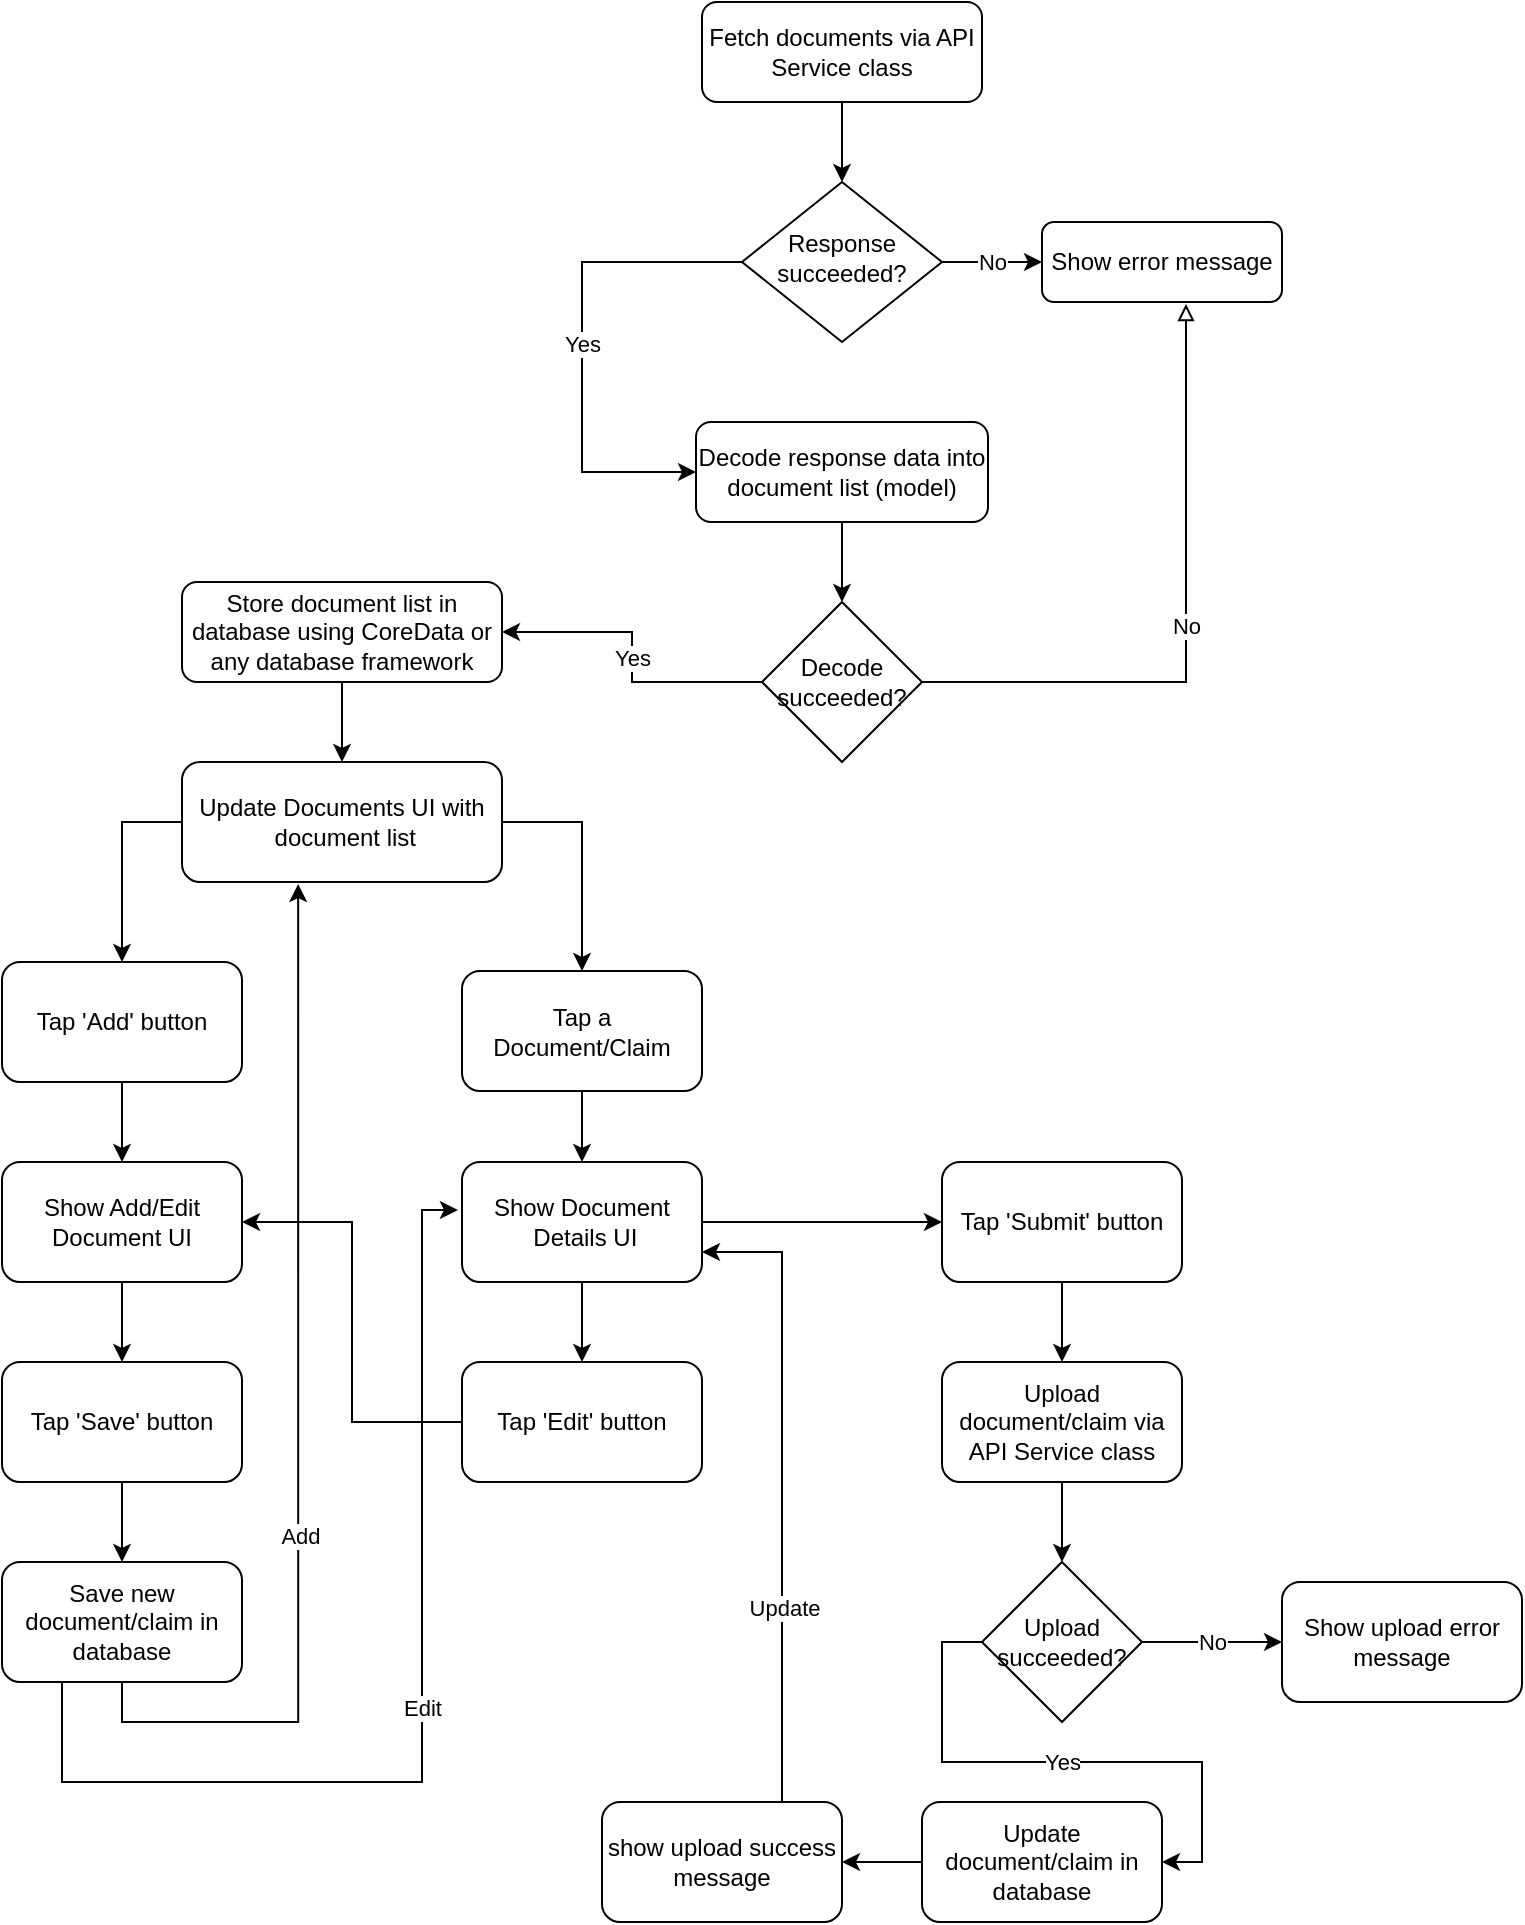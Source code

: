 <mxfile version="21.1.7" type="github">
  <diagram id="C5RBs43oDa-KdzZeNtuy" name="Page-1">
    <mxGraphModel dx="2714" dy="970" grid="1" gridSize="10" guides="1" tooltips="1" connect="1" arrows="1" fold="1" page="1" pageScale="1" pageWidth="827" pageHeight="1169" math="0" shadow="0">
      <root>
        <mxCell id="WIyWlLk6GJQsqaUBKTNV-0" />
        <mxCell id="WIyWlLk6GJQsqaUBKTNV-1" parent="WIyWlLk6GJQsqaUBKTNV-0" />
        <mxCell id="iLs9K4WOvf6IX4Dwu-k7-68" value="No" style="edgeStyle=orthogonalEdgeStyle;rounded=0;orthogonalLoop=1;jettySize=auto;html=1;exitX=1;exitY=0.5;exitDx=0;exitDy=0;entryX=0;entryY=0.5;entryDx=0;entryDy=0;" edge="1" parent="WIyWlLk6GJQsqaUBKTNV-1" source="WIyWlLk6GJQsqaUBKTNV-6" target="WIyWlLk6GJQsqaUBKTNV-7">
          <mxGeometry relative="1" as="geometry" />
        </mxCell>
        <mxCell id="iLs9K4WOvf6IX4Dwu-k7-71" value="Yes&lt;br&gt;" style="edgeStyle=orthogonalEdgeStyle;rounded=0;orthogonalLoop=1;jettySize=auto;html=1;exitX=0;exitY=0.5;exitDx=0;exitDy=0;entryX=0;entryY=0.5;entryDx=0;entryDy=0;" edge="1" parent="WIyWlLk6GJQsqaUBKTNV-1" source="WIyWlLk6GJQsqaUBKTNV-6" target="iLs9K4WOvf6IX4Dwu-k7-12">
          <mxGeometry relative="1" as="geometry">
            <mxPoint x="300" y="280" as="targetPoint" />
            <Array as="points">
              <mxPoint x="300" y="170" />
              <mxPoint x="300" y="275" />
            </Array>
          </mxGeometry>
        </mxCell>
        <mxCell id="WIyWlLk6GJQsqaUBKTNV-6" value="Response succeeded?" style="rhombus;whiteSpace=wrap;html=1;shadow=0;fontFamily=Helvetica;fontSize=12;align=center;strokeWidth=1;spacing=6;spacingTop=-4;" parent="WIyWlLk6GJQsqaUBKTNV-1" vertex="1">
          <mxGeometry x="380" y="130" width="100" height="80" as="geometry" />
        </mxCell>
        <mxCell id="WIyWlLk6GJQsqaUBKTNV-7" value="Show error message" style="rounded=1;whiteSpace=wrap;html=1;fontSize=12;glass=0;strokeWidth=1;shadow=0;" parent="WIyWlLk6GJQsqaUBKTNV-1" vertex="1">
          <mxGeometry x="530" y="150" width="120" height="40" as="geometry" />
        </mxCell>
        <mxCell id="iLs9K4WOvf6IX4Dwu-k7-67" style="edgeStyle=orthogonalEdgeStyle;rounded=0;orthogonalLoop=1;jettySize=auto;html=1;exitX=0.5;exitY=1;exitDx=0;exitDy=0;entryX=0.5;entryY=0;entryDx=0;entryDy=0;" edge="1" parent="WIyWlLk6GJQsqaUBKTNV-1" source="iLs9K4WOvf6IX4Dwu-k7-0" target="WIyWlLk6GJQsqaUBKTNV-6">
          <mxGeometry relative="1" as="geometry" />
        </mxCell>
        <mxCell id="iLs9K4WOvf6IX4Dwu-k7-0" value="Fetch documents via API Service class" style="rounded=1;whiteSpace=wrap;html=1;" vertex="1" parent="WIyWlLk6GJQsqaUBKTNV-1">
          <mxGeometry x="360" y="40" width="140" height="50" as="geometry" />
        </mxCell>
        <mxCell id="iLs9K4WOvf6IX4Dwu-k7-2" style="edgeStyle=orthogonalEdgeStyle;rounded=0;orthogonalLoop=1;jettySize=auto;html=1;exitX=0.5;exitY=1;exitDx=0;exitDy=0;" edge="1" parent="WIyWlLk6GJQsqaUBKTNV-1" source="WIyWlLk6GJQsqaUBKTNV-6" target="WIyWlLk6GJQsqaUBKTNV-6">
          <mxGeometry relative="1" as="geometry" />
        </mxCell>
        <mxCell id="iLs9K4WOvf6IX4Dwu-k7-70" style="edgeStyle=orthogonalEdgeStyle;rounded=0;orthogonalLoop=1;jettySize=auto;html=1;exitX=0.5;exitY=1;exitDx=0;exitDy=0;" edge="1" parent="WIyWlLk6GJQsqaUBKTNV-1" source="iLs9K4WOvf6IX4Dwu-k7-12" target="iLs9K4WOvf6IX4Dwu-k7-14">
          <mxGeometry relative="1" as="geometry" />
        </mxCell>
        <mxCell id="iLs9K4WOvf6IX4Dwu-k7-12" value="Decode response data into document list (model)" style="rounded=1;whiteSpace=wrap;html=1;" vertex="1" parent="WIyWlLk6GJQsqaUBKTNV-1">
          <mxGeometry x="357" y="250" width="146" height="50" as="geometry" />
        </mxCell>
        <mxCell id="iLs9K4WOvf6IX4Dwu-k7-36" value="Yes" style="edgeStyle=orthogonalEdgeStyle;rounded=0;orthogonalLoop=1;jettySize=auto;html=1;exitX=0;exitY=0.5;exitDx=0;exitDy=0;entryX=1;entryY=0.5;entryDx=0;entryDy=0;" edge="1" parent="WIyWlLk6GJQsqaUBKTNV-1" source="iLs9K4WOvf6IX4Dwu-k7-14" target="iLs9K4WOvf6IX4Dwu-k7-15">
          <mxGeometry relative="1" as="geometry" />
        </mxCell>
        <mxCell id="iLs9K4WOvf6IX4Dwu-k7-14" value="Decode succeeded?" style="rhombus;whiteSpace=wrap;html=1;" vertex="1" parent="WIyWlLk6GJQsqaUBKTNV-1">
          <mxGeometry x="390" y="340" width="80" height="80" as="geometry" />
        </mxCell>
        <mxCell id="iLs9K4WOvf6IX4Dwu-k7-37" style="edgeStyle=orthogonalEdgeStyle;rounded=0;orthogonalLoop=1;jettySize=auto;html=1;exitX=0.5;exitY=1;exitDx=0;exitDy=0;entryX=0.5;entryY=0;entryDx=0;entryDy=0;" edge="1" parent="WIyWlLk6GJQsqaUBKTNV-1" source="iLs9K4WOvf6IX4Dwu-k7-15" target="iLs9K4WOvf6IX4Dwu-k7-16">
          <mxGeometry relative="1" as="geometry" />
        </mxCell>
        <mxCell id="iLs9K4WOvf6IX4Dwu-k7-15" value="Store document list in database using CoreData or any database framework" style="rounded=1;whiteSpace=wrap;html=1;" vertex="1" parent="WIyWlLk6GJQsqaUBKTNV-1">
          <mxGeometry x="100" y="330" width="160" height="50" as="geometry" />
        </mxCell>
        <mxCell id="iLs9K4WOvf6IX4Dwu-k7-38" style="edgeStyle=orthogonalEdgeStyle;rounded=0;orthogonalLoop=1;jettySize=auto;html=1;exitX=0;exitY=0.5;exitDx=0;exitDy=0;entryX=0.5;entryY=0;entryDx=0;entryDy=0;" edge="1" parent="WIyWlLk6GJQsqaUBKTNV-1" source="iLs9K4WOvf6IX4Dwu-k7-16" target="iLs9K4WOvf6IX4Dwu-k7-19">
          <mxGeometry relative="1" as="geometry">
            <mxPoint x="40" y="450" as="targetPoint" />
          </mxGeometry>
        </mxCell>
        <mxCell id="iLs9K4WOvf6IX4Dwu-k7-39" style="edgeStyle=orthogonalEdgeStyle;rounded=0;orthogonalLoop=1;jettySize=auto;html=1;exitX=1;exitY=0.5;exitDx=0;exitDy=0;" edge="1" parent="WIyWlLk6GJQsqaUBKTNV-1" source="iLs9K4WOvf6IX4Dwu-k7-16" target="iLs9K4WOvf6IX4Dwu-k7-21">
          <mxGeometry relative="1" as="geometry">
            <mxPoint x="320" y="450" as="targetPoint" />
          </mxGeometry>
        </mxCell>
        <mxCell id="iLs9K4WOvf6IX4Dwu-k7-16" value="Update Documents UI with &amp;nbsp;document list" style="rounded=1;whiteSpace=wrap;html=1;" vertex="1" parent="WIyWlLk6GJQsqaUBKTNV-1">
          <mxGeometry x="100" y="420" width="160" height="60" as="geometry" />
        </mxCell>
        <mxCell id="iLs9K4WOvf6IX4Dwu-k7-40" style="edgeStyle=orthogonalEdgeStyle;rounded=0;orthogonalLoop=1;jettySize=auto;html=1;exitX=0.5;exitY=1;exitDx=0;exitDy=0;entryX=0.5;entryY=0;entryDx=0;entryDy=0;" edge="1" parent="WIyWlLk6GJQsqaUBKTNV-1" source="iLs9K4WOvf6IX4Dwu-k7-19" target="iLs9K4WOvf6IX4Dwu-k7-20">
          <mxGeometry relative="1" as="geometry" />
        </mxCell>
        <mxCell id="iLs9K4WOvf6IX4Dwu-k7-19" value="Tap &#39;Add&#39; button" style="rounded=1;whiteSpace=wrap;html=1;" vertex="1" parent="WIyWlLk6GJQsqaUBKTNV-1">
          <mxGeometry x="10" y="520" width="120" height="60" as="geometry" />
        </mxCell>
        <mxCell id="iLs9K4WOvf6IX4Dwu-k7-44" style="edgeStyle=orthogonalEdgeStyle;rounded=0;orthogonalLoop=1;jettySize=auto;html=1;exitX=0.5;exitY=1;exitDx=0;exitDy=0;entryX=0.5;entryY=0;entryDx=0;entryDy=0;" edge="1" parent="WIyWlLk6GJQsqaUBKTNV-1" source="iLs9K4WOvf6IX4Dwu-k7-20" target="iLs9K4WOvf6IX4Dwu-k7-42">
          <mxGeometry relative="1" as="geometry" />
        </mxCell>
        <mxCell id="iLs9K4WOvf6IX4Dwu-k7-20" value="Show Add/Edit Document UI" style="rounded=1;whiteSpace=wrap;html=1;" vertex="1" parent="WIyWlLk6GJQsqaUBKTNV-1">
          <mxGeometry x="10" y="620" width="120" height="60" as="geometry" />
        </mxCell>
        <mxCell id="iLs9K4WOvf6IX4Dwu-k7-41" style="edgeStyle=orthogonalEdgeStyle;rounded=0;orthogonalLoop=1;jettySize=auto;html=1;exitX=0.5;exitY=1;exitDx=0;exitDy=0;entryX=0.5;entryY=0;entryDx=0;entryDy=0;" edge="1" parent="WIyWlLk6GJQsqaUBKTNV-1" source="iLs9K4WOvf6IX4Dwu-k7-21" target="iLs9K4WOvf6IX4Dwu-k7-22">
          <mxGeometry relative="1" as="geometry" />
        </mxCell>
        <mxCell id="iLs9K4WOvf6IX4Dwu-k7-21" value="Tap a Document/Claim" style="rounded=1;whiteSpace=wrap;html=1;" vertex="1" parent="WIyWlLk6GJQsqaUBKTNV-1">
          <mxGeometry x="240" y="524.5" width="120" height="60" as="geometry" />
        </mxCell>
        <mxCell id="iLs9K4WOvf6IX4Dwu-k7-48" style="edgeStyle=orthogonalEdgeStyle;rounded=0;orthogonalLoop=1;jettySize=auto;html=1;exitX=0.5;exitY=1;exitDx=0;exitDy=0;entryX=0.5;entryY=0;entryDx=0;entryDy=0;" edge="1" parent="WIyWlLk6GJQsqaUBKTNV-1" source="iLs9K4WOvf6IX4Dwu-k7-22" target="iLs9K4WOvf6IX4Dwu-k7-47">
          <mxGeometry relative="1" as="geometry" />
        </mxCell>
        <mxCell id="iLs9K4WOvf6IX4Dwu-k7-54" style="edgeStyle=orthogonalEdgeStyle;rounded=0;orthogonalLoop=1;jettySize=auto;html=1;exitX=1;exitY=0.5;exitDx=0;exitDy=0;entryX=0;entryY=0.5;entryDx=0;entryDy=0;" edge="1" parent="WIyWlLk6GJQsqaUBKTNV-1" source="iLs9K4WOvf6IX4Dwu-k7-22" target="iLs9K4WOvf6IX4Dwu-k7-50">
          <mxGeometry relative="1" as="geometry" />
        </mxCell>
        <mxCell id="iLs9K4WOvf6IX4Dwu-k7-22" value="Show Document &amp;nbsp;Details UI" style="rounded=1;whiteSpace=wrap;html=1;" vertex="1" parent="WIyWlLk6GJQsqaUBKTNV-1">
          <mxGeometry x="240" y="620" width="120" height="60" as="geometry" />
        </mxCell>
        <mxCell id="iLs9K4WOvf6IX4Dwu-k7-34" value="" style="endArrow=block;html=1;rounded=0;exitX=1;exitY=0.5;exitDx=0;exitDy=0;entryX=0.6;entryY=1.025;entryDx=0;entryDy=0;entryPerimeter=0;endFill=0;" edge="1" parent="WIyWlLk6GJQsqaUBKTNV-1" source="iLs9K4WOvf6IX4Dwu-k7-14" target="WIyWlLk6GJQsqaUBKTNV-7">
          <mxGeometry relative="1" as="geometry">
            <mxPoint x="360" y="470" as="sourcePoint" />
            <mxPoint x="600" y="380" as="targetPoint" />
            <Array as="points">
              <mxPoint x="602" y="380" />
            </Array>
          </mxGeometry>
        </mxCell>
        <mxCell id="iLs9K4WOvf6IX4Dwu-k7-35" value="No" style="edgeLabel;resizable=0;html=1;align=center;verticalAlign=middle;" connectable="0" vertex="1" parent="iLs9K4WOvf6IX4Dwu-k7-34">
          <mxGeometry relative="1" as="geometry" />
        </mxCell>
        <mxCell id="iLs9K4WOvf6IX4Dwu-k7-45" style="edgeStyle=orthogonalEdgeStyle;rounded=0;orthogonalLoop=1;jettySize=auto;html=1;exitX=0.5;exitY=1;exitDx=0;exitDy=0;entryX=0.5;entryY=0;entryDx=0;entryDy=0;" edge="1" parent="WIyWlLk6GJQsqaUBKTNV-1" source="iLs9K4WOvf6IX4Dwu-k7-42" target="iLs9K4WOvf6IX4Dwu-k7-43">
          <mxGeometry relative="1" as="geometry" />
        </mxCell>
        <mxCell id="iLs9K4WOvf6IX4Dwu-k7-42" value="Tap &#39;Save&#39; button" style="rounded=1;whiteSpace=wrap;html=1;" vertex="1" parent="WIyWlLk6GJQsqaUBKTNV-1">
          <mxGeometry x="10" y="720" width="120" height="60" as="geometry" />
        </mxCell>
        <mxCell id="iLs9K4WOvf6IX4Dwu-k7-46" style="edgeStyle=orthogonalEdgeStyle;rounded=0;orthogonalLoop=1;jettySize=auto;html=1;exitX=0.5;exitY=1;exitDx=0;exitDy=0;entryX=0.363;entryY=1.017;entryDx=0;entryDy=0;entryPerimeter=0;" edge="1" parent="WIyWlLk6GJQsqaUBKTNV-1" source="iLs9K4WOvf6IX4Dwu-k7-43" target="iLs9K4WOvf6IX4Dwu-k7-16">
          <mxGeometry relative="1" as="geometry" />
        </mxCell>
        <mxCell id="iLs9K4WOvf6IX4Dwu-k7-53" value="Add" style="edgeLabel;html=1;align=center;verticalAlign=middle;resizable=0;points=[];" vertex="1" connectable="0" parent="iLs9K4WOvf6IX4Dwu-k7-46">
          <mxGeometry x="-0.237" y="-1" relative="1" as="geometry">
            <mxPoint as="offset" />
          </mxGeometry>
        </mxCell>
        <mxCell id="iLs9K4WOvf6IX4Dwu-k7-52" value="Edit" style="edgeStyle=orthogonalEdgeStyle;rounded=0;orthogonalLoop=1;jettySize=auto;html=1;exitX=0.25;exitY=1;exitDx=0;exitDy=0;entryX=-0.017;entryY=0.4;entryDx=0;entryDy=0;entryPerimeter=0;" edge="1" parent="WIyWlLk6GJQsqaUBKTNV-1" source="iLs9K4WOvf6IX4Dwu-k7-43" target="iLs9K4WOvf6IX4Dwu-k7-22">
          <mxGeometry relative="1" as="geometry">
            <mxPoint x="220" y="640" as="targetPoint" />
            <Array as="points">
              <mxPoint x="40" y="930" />
              <mxPoint x="220" y="930" />
              <mxPoint x="220" y="644" />
            </Array>
          </mxGeometry>
        </mxCell>
        <mxCell id="iLs9K4WOvf6IX4Dwu-k7-43" value="Save new document/claim in database" style="rounded=1;whiteSpace=wrap;html=1;" vertex="1" parent="WIyWlLk6GJQsqaUBKTNV-1">
          <mxGeometry x="10" y="820" width="120" height="60" as="geometry" />
        </mxCell>
        <mxCell id="iLs9K4WOvf6IX4Dwu-k7-49" style="edgeStyle=orthogonalEdgeStyle;rounded=0;orthogonalLoop=1;jettySize=auto;html=1;exitX=0;exitY=0.5;exitDx=0;exitDy=0;entryX=1;entryY=0.5;entryDx=0;entryDy=0;" edge="1" parent="WIyWlLk6GJQsqaUBKTNV-1" source="iLs9K4WOvf6IX4Dwu-k7-47" target="iLs9K4WOvf6IX4Dwu-k7-20">
          <mxGeometry relative="1" as="geometry" />
        </mxCell>
        <mxCell id="iLs9K4WOvf6IX4Dwu-k7-47" value="Tap &#39;Edit&#39; button" style="rounded=1;whiteSpace=wrap;html=1;" vertex="1" parent="WIyWlLk6GJQsqaUBKTNV-1">
          <mxGeometry x="240" y="720" width="120" height="60" as="geometry" />
        </mxCell>
        <mxCell id="iLs9K4WOvf6IX4Dwu-k7-58" style="edgeStyle=orthogonalEdgeStyle;rounded=0;orthogonalLoop=1;jettySize=auto;html=1;exitX=0.5;exitY=1;exitDx=0;exitDy=0;entryX=0.5;entryY=0;entryDx=0;entryDy=0;" edge="1" parent="WIyWlLk6GJQsqaUBKTNV-1" source="iLs9K4WOvf6IX4Dwu-k7-50" target="iLs9K4WOvf6IX4Dwu-k7-55">
          <mxGeometry relative="1" as="geometry" />
        </mxCell>
        <mxCell id="iLs9K4WOvf6IX4Dwu-k7-50" value="Tap &#39;Submit&#39; button" style="rounded=1;whiteSpace=wrap;html=1;" vertex="1" parent="WIyWlLk6GJQsqaUBKTNV-1">
          <mxGeometry x="480" y="620" width="120" height="60" as="geometry" />
        </mxCell>
        <mxCell id="iLs9K4WOvf6IX4Dwu-k7-59" style="edgeStyle=orthogonalEdgeStyle;rounded=0;orthogonalLoop=1;jettySize=auto;html=1;exitX=0.5;exitY=1;exitDx=0;exitDy=0;entryX=0.5;entryY=0;entryDx=0;entryDy=0;" edge="1" parent="WIyWlLk6GJQsqaUBKTNV-1" source="iLs9K4WOvf6IX4Dwu-k7-55" target="iLs9K4WOvf6IX4Dwu-k7-56">
          <mxGeometry relative="1" as="geometry" />
        </mxCell>
        <mxCell id="iLs9K4WOvf6IX4Dwu-k7-55" value="Upload document/claim via API Service class" style="rounded=1;whiteSpace=wrap;html=1;" vertex="1" parent="WIyWlLk6GJQsqaUBKTNV-1">
          <mxGeometry x="480" y="720" width="120" height="60" as="geometry" />
        </mxCell>
        <mxCell id="iLs9K4WOvf6IX4Dwu-k7-61" value="No&lt;br&gt;" style="edgeStyle=orthogonalEdgeStyle;rounded=0;orthogonalLoop=1;jettySize=auto;html=1;exitX=1;exitY=0.5;exitDx=0;exitDy=0;entryX=0;entryY=0.5;entryDx=0;entryDy=0;" edge="1" parent="WIyWlLk6GJQsqaUBKTNV-1" source="iLs9K4WOvf6IX4Dwu-k7-56" target="iLs9K4WOvf6IX4Dwu-k7-57">
          <mxGeometry relative="1" as="geometry" />
        </mxCell>
        <mxCell id="iLs9K4WOvf6IX4Dwu-k7-62" value="Yes" style="edgeStyle=orthogonalEdgeStyle;rounded=0;orthogonalLoop=1;jettySize=auto;html=1;exitX=0;exitY=0.5;exitDx=0;exitDy=0;entryX=1;entryY=0.5;entryDx=0;entryDy=0;" edge="1" parent="WIyWlLk6GJQsqaUBKTNV-1" source="iLs9K4WOvf6IX4Dwu-k7-56" target="iLs9K4WOvf6IX4Dwu-k7-60">
          <mxGeometry relative="1" as="geometry" />
        </mxCell>
        <mxCell id="iLs9K4WOvf6IX4Dwu-k7-56" value="Upload succeeded?" style="rhombus;whiteSpace=wrap;html=1;" vertex="1" parent="WIyWlLk6GJQsqaUBKTNV-1">
          <mxGeometry x="500" y="820" width="80" height="80" as="geometry" />
        </mxCell>
        <mxCell id="iLs9K4WOvf6IX4Dwu-k7-57" value="Show upload error message" style="rounded=1;whiteSpace=wrap;html=1;" vertex="1" parent="WIyWlLk6GJQsqaUBKTNV-1">
          <mxGeometry x="650" y="830" width="120" height="60" as="geometry" />
        </mxCell>
        <mxCell id="iLs9K4WOvf6IX4Dwu-k7-64" style="edgeStyle=orthogonalEdgeStyle;rounded=0;orthogonalLoop=1;jettySize=auto;html=1;exitX=0;exitY=0.5;exitDx=0;exitDy=0;" edge="1" parent="WIyWlLk6GJQsqaUBKTNV-1" source="iLs9K4WOvf6IX4Dwu-k7-60" target="iLs9K4WOvf6IX4Dwu-k7-63">
          <mxGeometry relative="1" as="geometry" />
        </mxCell>
        <mxCell id="iLs9K4WOvf6IX4Dwu-k7-60" value="Update document/claim in database" style="rounded=1;whiteSpace=wrap;html=1;" vertex="1" parent="WIyWlLk6GJQsqaUBKTNV-1">
          <mxGeometry x="470" y="940" width="120" height="60" as="geometry" />
        </mxCell>
        <mxCell id="iLs9K4WOvf6IX4Dwu-k7-65" style="edgeStyle=orthogonalEdgeStyle;rounded=0;orthogonalLoop=1;jettySize=auto;html=1;exitX=0.75;exitY=0;exitDx=0;exitDy=0;entryX=1;entryY=0.75;entryDx=0;entryDy=0;" edge="1" parent="WIyWlLk6GJQsqaUBKTNV-1" source="iLs9K4WOvf6IX4Dwu-k7-63" target="iLs9K4WOvf6IX4Dwu-k7-22">
          <mxGeometry relative="1" as="geometry">
            <mxPoint x="400" y="670" as="targetPoint" />
          </mxGeometry>
        </mxCell>
        <mxCell id="iLs9K4WOvf6IX4Dwu-k7-66" value="Update" style="edgeLabel;html=1;align=center;verticalAlign=middle;resizable=0;points=[];" vertex="1" connectable="0" parent="iLs9K4WOvf6IX4Dwu-k7-65">
          <mxGeometry x="-0.384" y="-1" relative="1" as="geometry">
            <mxPoint as="offset" />
          </mxGeometry>
        </mxCell>
        <mxCell id="iLs9K4WOvf6IX4Dwu-k7-63" value="show upload success message" style="rounded=1;whiteSpace=wrap;html=1;" vertex="1" parent="WIyWlLk6GJQsqaUBKTNV-1">
          <mxGeometry x="310" y="940" width="120" height="60" as="geometry" />
        </mxCell>
      </root>
    </mxGraphModel>
  </diagram>
</mxfile>
